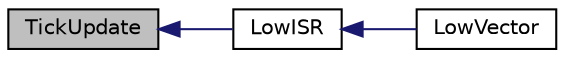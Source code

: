 digraph "TickUpdate"
{
  edge [fontname="Helvetica",fontsize="10",labelfontname="Helvetica",labelfontsize="10"];
  node [fontname="Helvetica",fontsize="10",shape=record];
  rankdir="LR";
  Node1 [label="TickUpdate",height=0.2,width=0.4,color="black", fillcolor="grey75", style="filled", fontcolor="black"];
  Node1 -> Node2 [dir="back",color="midnightblue",fontsize="10",style="solid",fontname="Helvetica"];
  Node2 [label="LowISR",height=0.2,width=0.4,color="black", fillcolor="white", style="filled",URL="$_main_demo_8c.html#aa89e86e254a756292a430a68e79a8ee3"];
  Node2 -> Node3 [dir="back",color="midnightblue",fontsize="10",style="solid",fontname="Helvetica"];
  Node3 [label="LowVector",height=0.2,width=0.4,color="black", fillcolor="white", style="filled",URL="$_main_demo_8c.html#ac404f44ed1d53b4df2ccb6d26fe2be73"];
}
